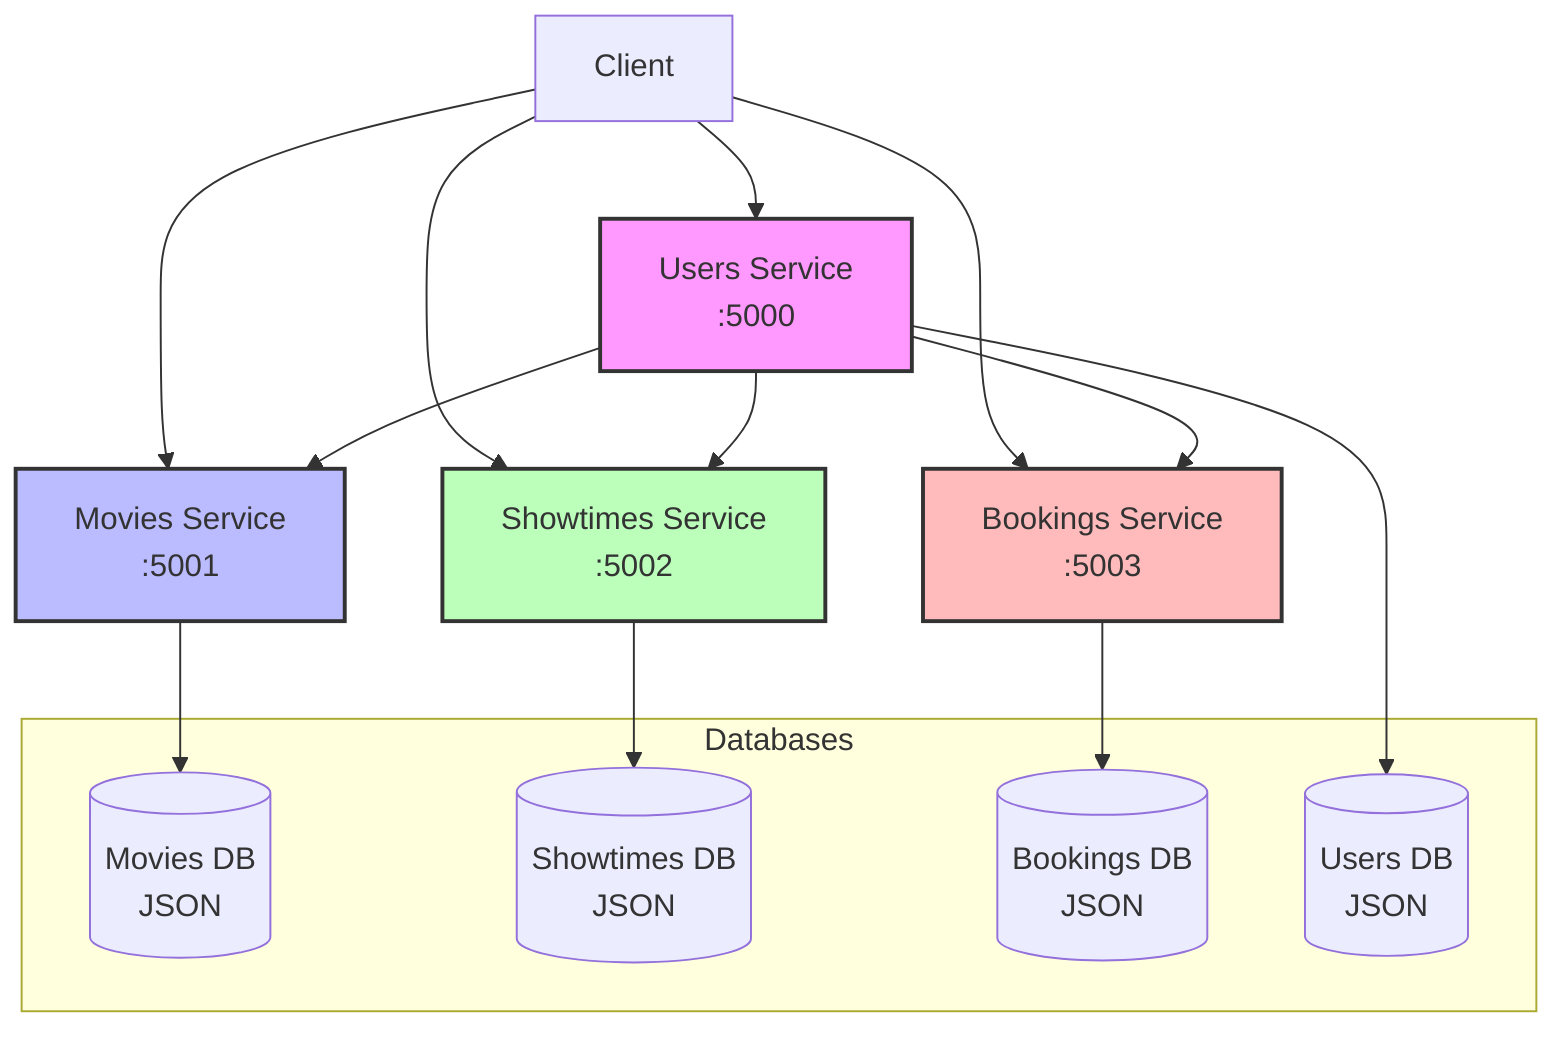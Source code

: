graph TD
    Client[Client] --> Users[Users Service<br/>:5000]
    Client --> Movies[Movies Service<br/>:5001]
    Client --> Showtimes[Showtimes Service<br/>:5002]
    Client --> Bookings[Bookings Service<br/>:5003]
    
    Users --> Movies
    Users --> Bookings
    Users --> Showtimes
    
    subgraph Databases
        MoviesDB[(Movies DB<br/>JSON)]
        ShowtimesDB[(Showtimes DB<br/>JSON)]
        BookingsDB[(Bookings DB<br/>JSON)]
        UsersDB[(Users DB<br/>JSON)]
    end
    
    Movies --> MoviesDB
    Showtimes --> ShowtimesDB
    Bookings --> BookingsDB
    Users --> UsersDB

    style Users fill:#f9f,stroke:#333,stroke-width:2px
    style Movies fill:#bbf,stroke:#333,stroke-width:2px
    style Showtimes fill:#bfb,stroke:#333,stroke-width:2px
    style Bookings fill:#fbb,stroke:#333,stroke-width:2px